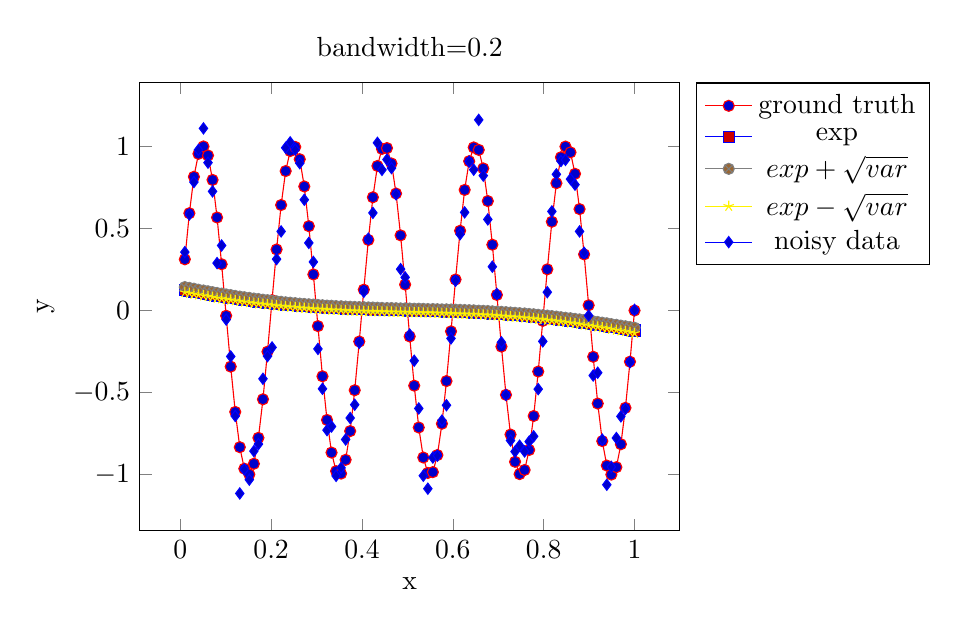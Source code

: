 \begin{tikzpicture}[]
\begin{axis}[legend pos = {outer north east}, ylabel = {y}, title = {bandwidth=0.2}, xlabel = {x}]\addplot+ [red]coordinates {
(0.01, 0.312)
(0.02, 0.593)
(0.03, 0.815)
(0.04, 0.955)
(0.051, 1.0)
(0.061, 0.945)
(0.071, 0.796)
(0.081, 0.567)
(0.091, 0.282)
(0.101, -0.032)
(0.111, -0.342)
(0.121, -0.618)
(0.131, -0.833)
(0.141, -0.964)
(0.152, -0.999)
(0.162, -0.934)
(0.172, -0.776)
(0.182, -0.541)
(0.192, -0.251)
(0.202, 0.063)
(0.212, 0.372)
(0.222, 0.643)
(0.232, 0.85)
(0.242, 0.972)
(0.253, 0.997)
(0.263, 0.922)
(0.273, 0.756)
(0.283, 0.514)
(0.293, 0.22)
(0.303, -0.095)
(0.313, -0.401)
(0.323, -0.667)
(0.333, -0.866)
(0.343, -0.979)
(0.354, -0.994)
(0.364, -0.91)
(0.374, -0.735)
(0.384, -0.486)
(0.394, -0.189)
(0.404, 0.127)
(0.414, 0.43)
(0.424, 0.69)
(0.434, 0.881)
(0.444, 0.985)
(0.455, 0.99)
(0.465, 0.896)
(0.475, 0.713)
(0.485, 0.458)
(0.495, 0.158)
(0.505, -0.158)
(0.515, -0.458)
(0.525, -0.713)
(0.535, -0.896)
(0.545, -0.99)
(0.556, -0.985)
(0.566, -0.881)
(0.576, -0.69)
(0.586, -0.43)
(0.596, -0.127)
(0.606, 0.189)
(0.616, 0.486)
(0.626, 0.735)
(0.636, 0.91)
(0.646, 0.994)
(0.657, 0.979)
(0.667, 0.866)
(0.677, 0.667)
(0.687, 0.401)
(0.697, 0.095)
(0.707, -0.22)
(0.717, -0.514)
(0.727, -0.756)
(0.737, -0.922)
(0.747, -0.997)
(0.758, -0.972)
(0.768, -0.85)
(0.778, -0.643)
(0.788, -0.372)
(0.798, -0.063)
(0.808, 0.251)
(0.818, 0.541)
(0.828, 0.776)
(0.838, 0.934)
(0.848, 0.999)
(0.859, 0.964)
(0.869, 0.833)
(0.879, 0.618)
(0.889, 0.342)
(0.899, 0.032)
(0.909, -0.282)
(0.919, -0.567)
(0.929, -0.796)
(0.939, -0.945)
(0.949, -1.0)
(0.96, -0.955)
(0.97, -0.815)
(0.98, -0.593)
(0.99, -0.312)
(1.0, -1.225e-15)
};
\addlegendentry{ground truth}
\addplot+ [blue]coordinates {
(0.01, 0.127)
(0.02, 0.121)
(0.03, 0.116)
(0.04, 0.111)
(0.051, 0.106)
(0.061, 0.101)
(0.071, 0.097)
(0.081, 0.092)
(0.091, 0.087)
(0.101, 0.083)
(0.111, 0.079)
(0.121, 0.075)
(0.131, 0.07)
(0.141, 0.067)
(0.152, 0.063)
(0.162, 0.059)
(0.172, 0.055)
(0.182, 0.052)
(0.192, 0.049)
(0.202, 0.046)
(0.212, 0.043)
(0.222, 0.04)
(0.232, 0.037)
(0.242, 0.034)
(0.253, 0.032)
(0.263, 0.029)
(0.273, 0.027)
(0.283, 0.025)
(0.293, 0.023)
(0.303, 0.021)
(0.313, 0.019)
(0.323, 0.018)
(0.333, 0.016)
(0.343, 0.015)
(0.354, 0.013)
(0.364, 0.012)
(0.374, 0.011)
(0.384, 0.01)
(0.394, 0.008)
(0.404, 0.007)
(0.414, 0.007)
(0.424, 0.006)
(0.434, 0.005)
(0.444, 0.004)
(0.455, 0.003)
(0.465, 0.003)
(0.475, 0.002)
(0.485, 0.001)
(0.495, 0.001)
(0.505, -3.259e-6)
(0.515, -0.001)
(0.525, -0.001)
(0.535, -0.002)
(0.545, -0.003)
(0.556, -0.003)
(0.566, -0.004)
(0.576, -0.005)
(0.586, -0.006)
(0.596, -0.007)
(0.606, -0.007)
(0.616, -0.008)
(0.626, -0.009)
(0.636, -0.011)
(0.646, -0.012)
(0.657, -0.013)
(0.667, -0.014)
(0.677, -0.016)
(0.687, -0.018)
(0.697, -0.019)
(0.707, -0.021)
(0.717, -0.023)
(0.727, -0.025)
(0.737, -0.027)
(0.747, -0.029)
(0.758, -0.031)
(0.768, -0.034)
(0.778, -0.037)
(0.788, -0.039)
(0.798, -0.042)
(0.808, -0.045)
(0.818, -0.048)
(0.828, -0.051)
(0.838, -0.055)
(0.848, -0.058)
(0.859, -0.062)
(0.869, -0.065)
(0.879, -0.069)
(0.889, -0.073)
(0.899, -0.077)
(0.909, -0.081)
(0.919, -0.085)
(0.929, -0.089)
(0.939, -0.094)
(0.949, -0.098)
(0.96, -0.103)
(0.97, -0.108)
(0.98, -0.112)
(0.99, -0.117)
(1.0, -0.122)
};
\addlegendentry{exp}
\addplot+ [gray]coordinates {
(0.01, 0.143)
(0.02, 0.138)
(0.03, 0.133)
(0.04, 0.127)
(0.051, 0.122)
(0.061, 0.117)
(0.071, 0.112)
(0.081, 0.107)
(0.091, 0.103)
(0.101, 0.098)
(0.111, 0.094)
(0.121, 0.089)
(0.131, 0.085)
(0.141, 0.081)
(0.152, 0.077)
(0.162, 0.073)
(0.172, 0.07)
(0.182, 0.066)
(0.192, 0.063)
(0.202, 0.059)
(0.212, 0.056)
(0.222, 0.053)
(0.232, 0.05)
(0.242, 0.048)
(0.253, 0.045)
(0.263, 0.042)
(0.273, 0.04)
(0.283, 0.038)
(0.293, 0.036)
(0.303, 0.034)
(0.313, 0.032)
(0.323, 0.03)
(0.333, 0.029)
(0.343, 0.027)
(0.354, 0.026)
(0.364, 0.024)
(0.374, 0.023)
(0.384, 0.022)
(0.394, 0.021)
(0.404, 0.02)
(0.414, 0.019)
(0.424, 0.018)
(0.434, 0.017)
(0.444, 0.016)
(0.455, 0.015)
(0.465, 0.015)
(0.475, 0.014)
(0.485, 0.013)
(0.495, 0.013)
(0.505, 0.012)
(0.515, 0.011)
(0.525, 0.011)
(0.535, 0.01)
(0.545, 0.009)
(0.556, 0.009)
(0.566, 0.008)
(0.576, 0.007)
(0.586, 0.007)
(0.596, 0.006)
(0.606, 0.005)
(0.616, 0.004)
(0.626, 0.003)
(0.636, 0.002)
(0.646, 0.001)
(0.657, -0.001)
(0.667, -0.002)
(0.677, -0.003)
(0.687, -0.005)
(0.697, -0.007)
(0.707, -0.008)
(0.717, -0.01)
(0.727, -0.012)
(0.737, -0.014)
(0.747, -0.016)
(0.758, -0.018)
(0.768, -0.021)
(0.778, -0.023)
(0.788, -0.026)
(0.798, -0.029)
(0.808, -0.031)
(0.818, -0.034)
(0.828, -0.037)
(0.838, -0.041)
(0.848, -0.044)
(0.859, -0.047)
(0.869, -0.051)
(0.879, -0.054)
(0.889, -0.058)
(0.899, -0.062)
(0.909, -0.066)
(0.919, -0.07)
(0.929, -0.074)
(0.939, -0.078)
(0.949, -0.083)
(0.96, -0.087)
(0.97, -0.092)
(0.98, -0.096)
(0.99, -0.101)
(1.0, -0.105)
};
\addlegendentry{$exp+\sqrt{var}$}
\addplot+ [yellow]coordinates {
(0.01, 0.11)
(0.02, 0.105)
(0.03, 0.1)
(0.04, 0.095)
(0.051, 0.09)
(0.061, 0.086)
(0.071, 0.081)
(0.081, 0.076)
(0.091, 0.072)
(0.101, 0.068)
(0.111, 0.064)
(0.121, 0.06)
(0.131, 0.056)
(0.141, 0.052)
(0.152, 0.048)
(0.162, 0.045)
(0.172, 0.041)
(0.182, 0.038)
(0.192, 0.035)
(0.202, 0.032)
(0.212, 0.029)
(0.222, 0.026)
(0.232, 0.024)
(0.242, 0.021)
(0.253, 0.019)
(0.263, 0.016)
(0.273, 0.014)
(0.283, 0.012)
(0.293, 0.01)
(0.303, 0.008)
(0.313, 0.007)
(0.323, 0.005)
(0.333, 0.003)
(0.343, 0.002)
(0.354, 0.001)
(0.364, -0.001)
(0.374, -0.002)
(0.384, -0.003)
(0.394, -0.004)
(0.404, -0.005)
(0.414, -0.006)
(0.424, -0.007)
(0.434, -0.007)
(0.444, -0.008)
(0.455, -0.009)
(0.465, -0.009)
(0.475, -0.01)
(0.485, -0.011)
(0.495, -0.011)
(0.505, -0.012)
(0.515, -0.013)
(0.525, -0.013)
(0.535, -0.014)
(0.545, -0.015)
(0.556, -0.015)
(0.566, -0.016)
(0.576, -0.017)
(0.586, -0.018)
(0.596, -0.019)
(0.606, -0.02)
(0.616, -0.021)
(0.626, -0.022)
(0.636, -0.023)
(0.646, -0.024)
(0.657, -0.025)
(0.667, -0.027)
(0.677, -0.028)
(0.687, -0.03)
(0.697, -0.032)
(0.707, -0.034)
(0.717, -0.036)
(0.727, -0.038)
(0.737, -0.04)
(0.747, -0.042)
(0.758, -0.045)
(0.768, -0.047)
(0.778, -0.05)
(0.788, -0.053)
(0.798, -0.055)
(0.808, -0.059)
(0.818, -0.062)
(0.828, -0.065)
(0.838, -0.068)
(0.848, -0.072)
(0.859, -0.076)
(0.869, -0.08)
(0.879, -0.083)
(0.889, -0.088)
(0.899, -0.092)
(0.909, -0.096)
(0.919, -0.1)
(0.929, -0.105)
(0.939, -0.109)
(0.949, -0.114)
(0.96, -0.119)
(0.97, -0.124)
(0.98, -0.128)
(0.99, -0.133)
(1.0, -0.139)
};
\addlegendentry{$exp-\sqrt{var}$}
\addplot+[draw=none, ] coordinates {
(0.01, 0.356)
(0.02, 0.585)
(0.03, 0.783)
(0.04, 0.979)
(0.051, 1.11)
(0.061, 0.901)
(0.071, 0.726)
(0.081, 0.289)
(0.091, 0.396)
(0.101, -0.055)
(0.111, -0.28)
(0.121, -0.643)
(0.131, -1.115)
(0.141, -0.968)
(0.152, -1.031)
(0.162, -0.857)
(0.172, -0.814)
(0.182, -0.416)
(0.192, -0.278)
(0.202, -0.225)
(0.212, 0.313)
(0.222, 0.482)
(0.232, 0.992)
(0.242, 1.025)
(0.253, 0.981)
(0.263, 0.898)
(0.273, 0.675)
(0.283, 0.412)
(0.293, 0.296)
(0.303, -0.234)
(0.313, -0.477)
(0.323, -0.729)
(0.333, -0.707)
(0.343, -1.008)
(0.354, -0.959)
(0.364, -0.786)
(0.374, -0.655)
(0.384, -0.574)
(0.394, -0.197)
(0.404, 0.114)
(0.414, 0.438)
(0.424, 0.595)
(0.434, 1.022)
(0.444, 0.857)
(0.455, 0.92)
(0.465, 0.868)
(0.475, 0.708)
(0.485, 0.252)
(0.495, 0.202)
(0.505, -0.146)
(0.515, -0.306)
(0.525, -0.597)
(0.535, -1.007)
(0.545, -1.086)
(0.556, -0.896)
(0.566, -0.885)
(0.576, -0.671)
(0.586, -0.577)
(0.596, -0.17)
(0.606, 0.181)
(0.616, 0.465)
(0.626, 0.598)
(0.636, 0.907)
(0.646, 0.858)
(0.657, 1.162)
(0.667, 0.822)
(0.677, 0.555)
(0.687, 0.267)
(0.697, 0.101)
(0.707, -0.194)
(0.717, -0.515)
(0.727, -0.792)
(0.737, -0.86)
(0.747, -0.824)
(0.758, -0.859)
(0.768, -0.799)
(0.778, -0.767)
(0.788, -0.479)
(0.798, -0.188)
(0.808, 0.112)
(0.818, 0.604)
(0.828, 0.83)
(0.838, 0.911)
(0.848, 0.918)
(0.859, 0.801)
(0.869, 0.767)
(0.879, 0.482)
(0.889, 0.352)
(0.899, -0.031)
(0.909, -0.396)
(0.919, -0.379)
(0.929, -0.787)
(0.939, -1.062)
(0.949, -0.953)
(0.96, -0.777)
(0.97, -0.645)
(0.98, -0.599)
(0.99, -0.315)
(1.0, 0.004)
};
\addlegendentry{noisy data}
\end{axis}

\end{tikzpicture}
